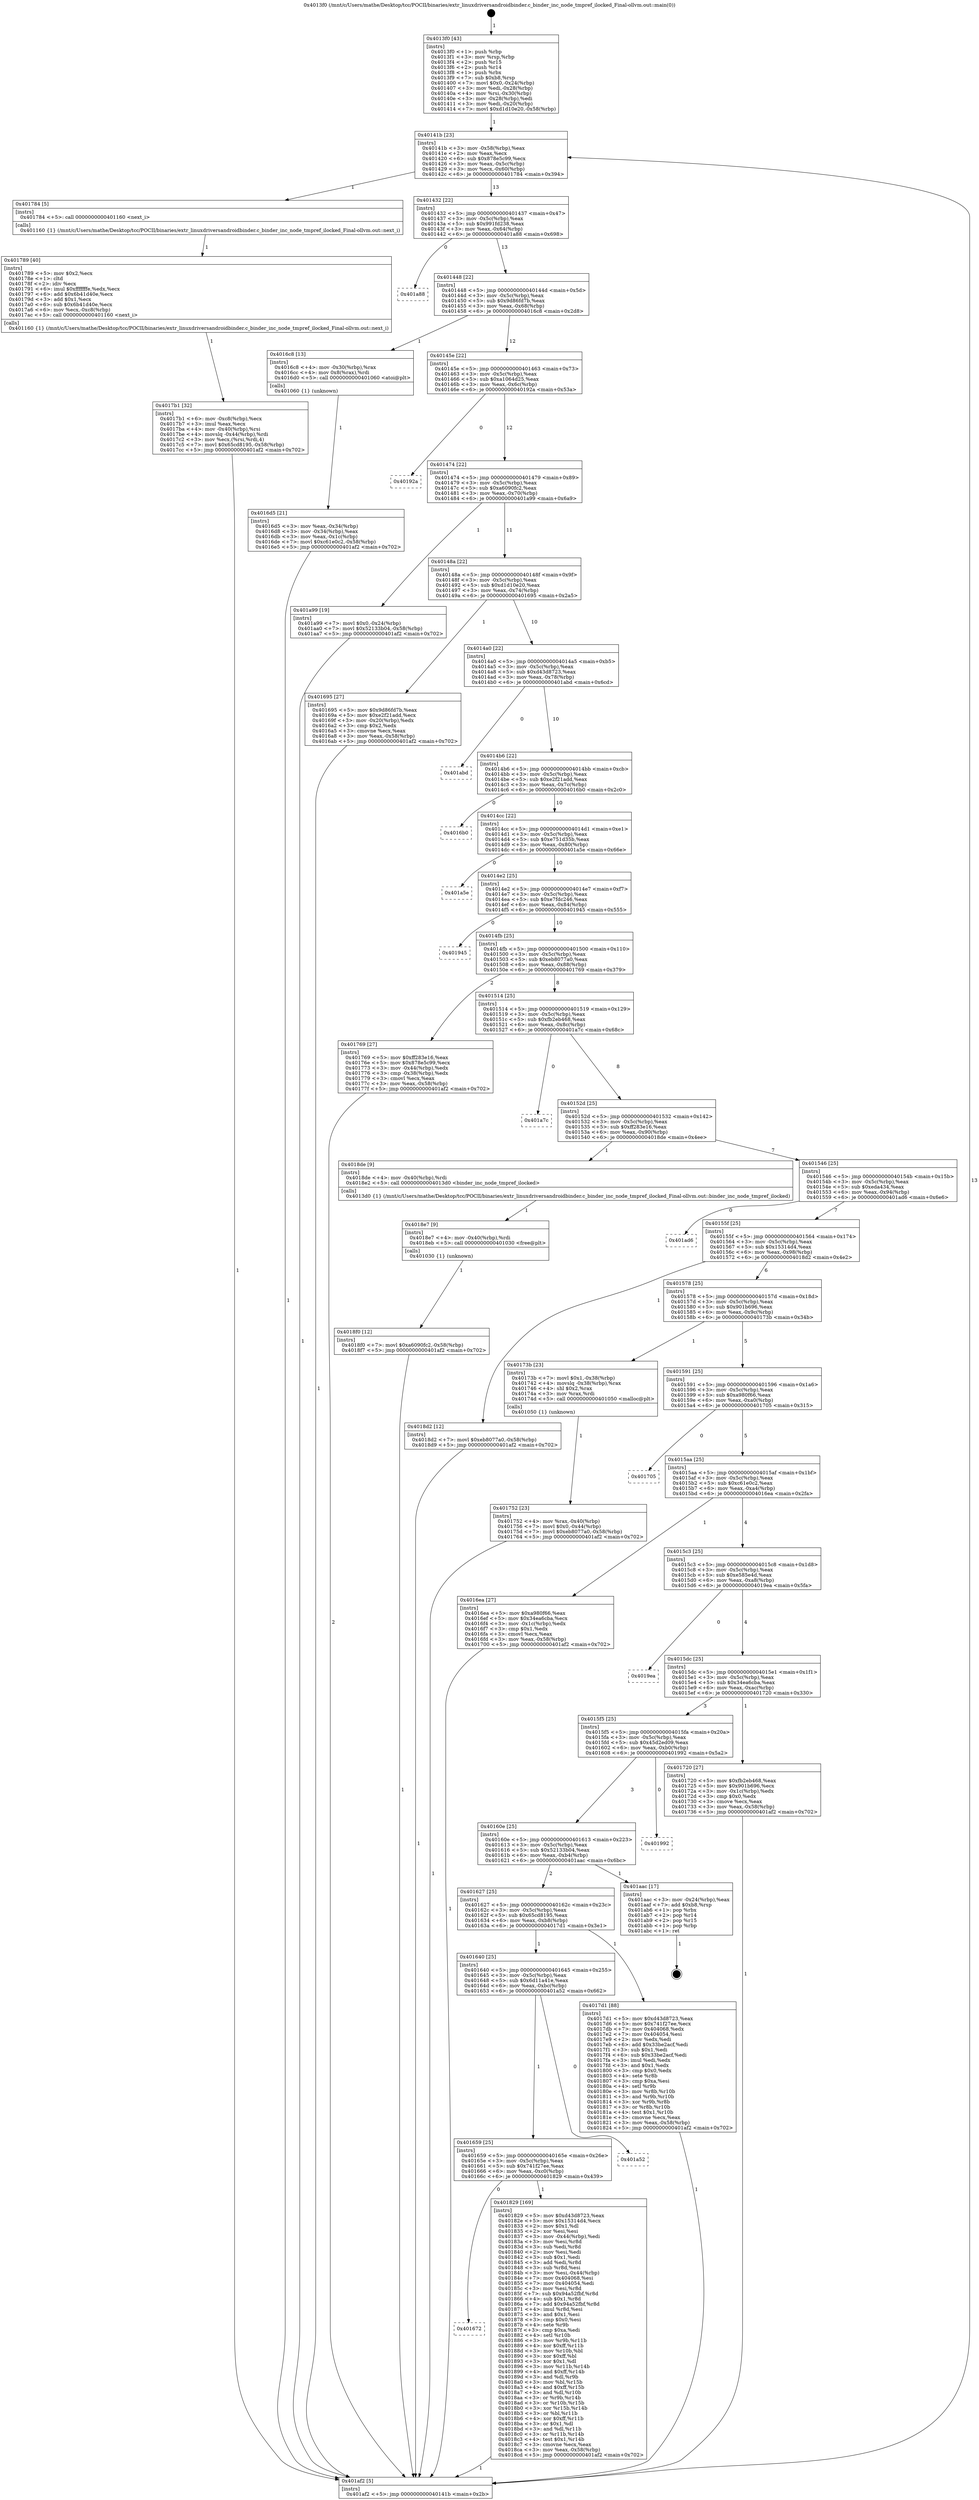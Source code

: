 digraph "0x4013f0" {
  label = "0x4013f0 (/mnt/c/Users/mathe/Desktop/tcc/POCII/binaries/extr_linuxdriversandroidbinder.c_binder_inc_node_tmpref_ilocked_Final-ollvm.out::main(0))"
  labelloc = "t"
  node[shape=record]

  Entry [label="",width=0.3,height=0.3,shape=circle,fillcolor=black,style=filled]
  "0x40141b" [label="{
     0x40141b [23]\l
     | [instrs]\l
     &nbsp;&nbsp;0x40141b \<+3\>: mov -0x58(%rbp),%eax\l
     &nbsp;&nbsp;0x40141e \<+2\>: mov %eax,%ecx\l
     &nbsp;&nbsp;0x401420 \<+6\>: sub $0x878e5c99,%ecx\l
     &nbsp;&nbsp;0x401426 \<+3\>: mov %eax,-0x5c(%rbp)\l
     &nbsp;&nbsp;0x401429 \<+3\>: mov %ecx,-0x60(%rbp)\l
     &nbsp;&nbsp;0x40142c \<+6\>: je 0000000000401784 \<main+0x394\>\l
  }"]
  "0x401784" [label="{
     0x401784 [5]\l
     | [instrs]\l
     &nbsp;&nbsp;0x401784 \<+5\>: call 0000000000401160 \<next_i\>\l
     | [calls]\l
     &nbsp;&nbsp;0x401160 \{1\} (/mnt/c/Users/mathe/Desktop/tcc/POCII/binaries/extr_linuxdriversandroidbinder.c_binder_inc_node_tmpref_ilocked_Final-ollvm.out::next_i)\l
  }"]
  "0x401432" [label="{
     0x401432 [22]\l
     | [instrs]\l
     &nbsp;&nbsp;0x401432 \<+5\>: jmp 0000000000401437 \<main+0x47\>\l
     &nbsp;&nbsp;0x401437 \<+3\>: mov -0x5c(%rbp),%eax\l
     &nbsp;&nbsp;0x40143a \<+5\>: sub $0x991fd238,%eax\l
     &nbsp;&nbsp;0x40143f \<+3\>: mov %eax,-0x64(%rbp)\l
     &nbsp;&nbsp;0x401442 \<+6\>: je 0000000000401a88 \<main+0x698\>\l
  }"]
  Exit [label="",width=0.3,height=0.3,shape=circle,fillcolor=black,style=filled,peripheries=2]
  "0x401a88" [label="{
     0x401a88\l
  }", style=dashed]
  "0x401448" [label="{
     0x401448 [22]\l
     | [instrs]\l
     &nbsp;&nbsp;0x401448 \<+5\>: jmp 000000000040144d \<main+0x5d\>\l
     &nbsp;&nbsp;0x40144d \<+3\>: mov -0x5c(%rbp),%eax\l
     &nbsp;&nbsp;0x401450 \<+5\>: sub $0x9d86fd7b,%eax\l
     &nbsp;&nbsp;0x401455 \<+3\>: mov %eax,-0x68(%rbp)\l
     &nbsp;&nbsp;0x401458 \<+6\>: je 00000000004016c8 \<main+0x2d8\>\l
  }"]
  "0x4018f0" [label="{
     0x4018f0 [12]\l
     | [instrs]\l
     &nbsp;&nbsp;0x4018f0 \<+7\>: movl $0xa6090fc2,-0x58(%rbp)\l
     &nbsp;&nbsp;0x4018f7 \<+5\>: jmp 0000000000401af2 \<main+0x702\>\l
  }"]
  "0x4016c8" [label="{
     0x4016c8 [13]\l
     | [instrs]\l
     &nbsp;&nbsp;0x4016c8 \<+4\>: mov -0x30(%rbp),%rax\l
     &nbsp;&nbsp;0x4016cc \<+4\>: mov 0x8(%rax),%rdi\l
     &nbsp;&nbsp;0x4016d0 \<+5\>: call 0000000000401060 \<atoi@plt\>\l
     | [calls]\l
     &nbsp;&nbsp;0x401060 \{1\} (unknown)\l
  }"]
  "0x40145e" [label="{
     0x40145e [22]\l
     | [instrs]\l
     &nbsp;&nbsp;0x40145e \<+5\>: jmp 0000000000401463 \<main+0x73\>\l
     &nbsp;&nbsp;0x401463 \<+3\>: mov -0x5c(%rbp),%eax\l
     &nbsp;&nbsp;0x401466 \<+5\>: sub $0xa1064d25,%eax\l
     &nbsp;&nbsp;0x40146b \<+3\>: mov %eax,-0x6c(%rbp)\l
     &nbsp;&nbsp;0x40146e \<+6\>: je 000000000040192a \<main+0x53a\>\l
  }"]
  "0x4018e7" [label="{
     0x4018e7 [9]\l
     | [instrs]\l
     &nbsp;&nbsp;0x4018e7 \<+4\>: mov -0x40(%rbp),%rdi\l
     &nbsp;&nbsp;0x4018eb \<+5\>: call 0000000000401030 \<free@plt\>\l
     | [calls]\l
     &nbsp;&nbsp;0x401030 \{1\} (unknown)\l
  }"]
  "0x40192a" [label="{
     0x40192a\l
  }", style=dashed]
  "0x401474" [label="{
     0x401474 [22]\l
     | [instrs]\l
     &nbsp;&nbsp;0x401474 \<+5\>: jmp 0000000000401479 \<main+0x89\>\l
     &nbsp;&nbsp;0x401479 \<+3\>: mov -0x5c(%rbp),%eax\l
     &nbsp;&nbsp;0x40147c \<+5\>: sub $0xa6090fc2,%eax\l
     &nbsp;&nbsp;0x401481 \<+3\>: mov %eax,-0x70(%rbp)\l
     &nbsp;&nbsp;0x401484 \<+6\>: je 0000000000401a99 \<main+0x6a9\>\l
  }"]
  "0x401672" [label="{
     0x401672\l
  }", style=dashed]
  "0x401a99" [label="{
     0x401a99 [19]\l
     | [instrs]\l
     &nbsp;&nbsp;0x401a99 \<+7\>: movl $0x0,-0x24(%rbp)\l
     &nbsp;&nbsp;0x401aa0 \<+7\>: movl $0x52133b04,-0x58(%rbp)\l
     &nbsp;&nbsp;0x401aa7 \<+5\>: jmp 0000000000401af2 \<main+0x702\>\l
  }"]
  "0x40148a" [label="{
     0x40148a [22]\l
     | [instrs]\l
     &nbsp;&nbsp;0x40148a \<+5\>: jmp 000000000040148f \<main+0x9f\>\l
     &nbsp;&nbsp;0x40148f \<+3\>: mov -0x5c(%rbp),%eax\l
     &nbsp;&nbsp;0x401492 \<+5\>: sub $0xd1d10e20,%eax\l
     &nbsp;&nbsp;0x401497 \<+3\>: mov %eax,-0x74(%rbp)\l
     &nbsp;&nbsp;0x40149a \<+6\>: je 0000000000401695 \<main+0x2a5\>\l
  }"]
  "0x401829" [label="{
     0x401829 [169]\l
     | [instrs]\l
     &nbsp;&nbsp;0x401829 \<+5\>: mov $0xd43d8723,%eax\l
     &nbsp;&nbsp;0x40182e \<+5\>: mov $0x15314d4,%ecx\l
     &nbsp;&nbsp;0x401833 \<+2\>: mov $0x1,%dl\l
     &nbsp;&nbsp;0x401835 \<+2\>: xor %esi,%esi\l
     &nbsp;&nbsp;0x401837 \<+3\>: mov -0x44(%rbp),%edi\l
     &nbsp;&nbsp;0x40183a \<+3\>: mov %esi,%r8d\l
     &nbsp;&nbsp;0x40183d \<+3\>: sub %edi,%r8d\l
     &nbsp;&nbsp;0x401840 \<+2\>: mov %esi,%edi\l
     &nbsp;&nbsp;0x401842 \<+3\>: sub $0x1,%edi\l
     &nbsp;&nbsp;0x401845 \<+3\>: add %edi,%r8d\l
     &nbsp;&nbsp;0x401848 \<+3\>: sub %r8d,%esi\l
     &nbsp;&nbsp;0x40184b \<+3\>: mov %esi,-0x44(%rbp)\l
     &nbsp;&nbsp;0x40184e \<+7\>: mov 0x404068,%esi\l
     &nbsp;&nbsp;0x401855 \<+7\>: mov 0x404054,%edi\l
     &nbsp;&nbsp;0x40185c \<+3\>: mov %esi,%r8d\l
     &nbsp;&nbsp;0x40185f \<+7\>: sub $0x94a52fbf,%r8d\l
     &nbsp;&nbsp;0x401866 \<+4\>: sub $0x1,%r8d\l
     &nbsp;&nbsp;0x40186a \<+7\>: add $0x94a52fbf,%r8d\l
     &nbsp;&nbsp;0x401871 \<+4\>: imul %r8d,%esi\l
     &nbsp;&nbsp;0x401875 \<+3\>: and $0x1,%esi\l
     &nbsp;&nbsp;0x401878 \<+3\>: cmp $0x0,%esi\l
     &nbsp;&nbsp;0x40187b \<+4\>: sete %r9b\l
     &nbsp;&nbsp;0x40187f \<+3\>: cmp $0xa,%edi\l
     &nbsp;&nbsp;0x401882 \<+4\>: setl %r10b\l
     &nbsp;&nbsp;0x401886 \<+3\>: mov %r9b,%r11b\l
     &nbsp;&nbsp;0x401889 \<+4\>: xor $0xff,%r11b\l
     &nbsp;&nbsp;0x40188d \<+3\>: mov %r10b,%bl\l
     &nbsp;&nbsp;0x401890 \<+3\>: xor $0xff,%bl\l
     &nbsp;&nbsp;0x401893 \<+3\>: xor $0x1,%dl\l
     &nbsp;&nbsp;0x401896 \<+3\>: mov %r11b,%r14b\l
     &nbsp;&nbsp;0x401899 \<+4\>: and $0xff,%r14b\l
     &nbsp;&nbsp;0x40189d \<+3\>: and %dl,%r9b\l
     &nbsp;&nbsp;0x4018a0 \<+3\>: mov %bl,%r15b\l
     &nbsp;&nbsp;0x4018a3 \<+4\>: and $0xff,%r15b\l
     &nbsp;&nbsp;0x4018a7 \<+3\>: and %dl,%r10b\l
     &nbsp;&nbsp;0x4018aa \<+3\>: or %r9b,%r14b\l
     &nbsp;&nbsp;0x4018ad \<+3\>: or %r10b,%r15b\l
     &nbsp;&nbsp;0x4018b0 \<+3\>: xor %r15b,%r14b\l
     &nbsp;&nbsp;0x4018b3 \<+3\>: or %bl,%r11b\l
     &nbsp;&nbsp;0x4018b6 \<+4\>: xor $0xff,%r11b\l
     &nbsp;&nbsp;0x4018ba \<+3\>: or $0x1,%dl\l
     &nbsp;&nbsp;0x4018bd \<+3\>: and %dl,%r11b\l
     &nbsp;&nbsp;0x4018c0 \<+3\>: or %r11b,%r14b\l
     &nbsp;&nbsp;0x4018c3 \<+4\>: test $0x1,%r14b\l
     &nbsp;&nbsp;0x4018c7 \<+3\>: cmovne %ecx,%eax\l
     &nbsp;&nbsp;0x4018ca \<+3\>: mov %eax,-0x58(%rbp)\l
     &nbsp;&nbsp;0x4018cd \<+5\>: jmp 0000000000401af2 \<main+0x702\>\l
  }"]
  "0x401695" [label="{
     0x401695 [27]\l
     | [instrs]\l
     &nbsp;&nbsp;0x401695 \<+5\>: mov $0x9d86fd7b,%eax\l
     &nbsp;&nbsp;0x40169a \<+5\>: mov $0xe2f21add,%ecx\l
     &nbsp;&nbsp;0x40169f \<+3\>: mov -0x20(%rbp),%edx\l
     &nbsp;&nbsp;0x4016a2 \<+3\>: cmp $0x2,%edx\l
     &nbsp;&nbsp;0x4016a5 \<+3\>: cmovne %ecx,%eax\l
     &nbsp;&nbsp;0x4016a8 \<+3\>: mov %eax,-0x58(%rbp)\l
     &nbsp;&nbsp;0x4016ab \<+5\>: jmp 0000000000401af2 \<main+0x702\>\l
  }"]
  "0x4014a0" [label="{
     0x4014a0 [22]\l
     | [instrs]\l
     &nbsp;&nbsp;0x4014a0 \<+5\>: jmp 00000000004014a5 \<main+0xb5\>\l
     &nbsp;&nbsp;0x4014a5 \<+3\>: mov -0x5c(%rbp),%eax\l
     &nbsp;&nbsp;0x4014a8 \<+5\>: sub $0xd43d8723,%eax\l
     &nbsp;&nbsp;0x4014ad \<+3\>: mov %eax,-0x78(%rbp)\l
     &nbsp;&nbsp;0x4014b0 \<+6\>: je 0000000000401abd \<main+0x6cd\>\l
  }"]
  "0x401af2" [label="{
     0x401af2 [5]\l
     | [instrs]\l
     &nbsp;&nbsp;0x401af2 \<+5\>: jmp 000000000040141b \<main+0x2b\>\l
  }"]
  "0x4013f0" [label="{
     0x4013f0 [43]\l
     | [instrs]\l
     &nbsp;&nbsp;0x4013f0 \<+1\>: push %rbp\l
     &nbsp;&nbsp;0x4013f1 \<+3\>: mov %rsp,%rbp\l
     &nbsp;&nbsp;0x4013f4 \<+2\>: push %r15\l
     &nbsp;&nbsp;0x4013f6 \<+2\>: push %r14\l
     &nbsp;&nbsp;0x4013f8 \<+1\>: push %rbx\l
     &nbsp;&nbsp;0x4013f9 \<+7\>: sub $0xb8,%rsp\l
     &nbsp;&nbsp;0x401400 \<+7\>: movl $0x0,-0x24(%rbp)\l
     &nbsp;&nbsp;0x401407 \<+3\>: mov %edi,-0x28(%rbp)\l
     &nbsp;&nbsp;0x40140a \<+4\>: mov %rsi,-0x30(%rbp)\l
     &nbsp;&nbsp;0x40140e \<+3\>: mov -0x28(%rbp),%edi\l
     &nbsp;&nbsp;0x401411 \<+3\>: mov %edi,-0x20(%rbp)\l
     &nbsp;&nbsp;0x401414 \<+7\>: movl $0xd1d10e20,-0x58(%rbp)\l
  }"]
  "0x4016d5" [label="{
     0x4016d5 [21]\l
     | [instrs]\l
     &nbsp;&nbsp;0x4016d5 \<+3\>: mov %eax,-0x34(%rbp)\l
     &nbsp;&nbsp;0x4016d8 \<+3\>: mov -0x34(%rbp),%eax\l
     &nbsp;&nbsp;0x4016db \<+3\>: mov %eax,-0x1c(%rbp)\l
     &nbsp;&nbsp;0x4016de \<+7\>: movl $0xc61e0c2,-0x58(%rbp)\l
     &nbsp;&nbsp;0x4016e5 \<+5\>: jmp 0000000000401af2 \<main+0x702\>\l
  }"]
  "0x401659" [label="{
     0x401659 [25]\l
     | [instrs]\l
     &nbsp;&nbsp;0x401659 \<+5\>: jmp 000000000040165e \<main+0x26e\>\l
     &nbsp;&nbsp;0x40165e \<+3\>: mov -0x5c(%rbp),%eax\l
     &nbsp;&nbsp;0x401661 \<+5\>: sub $0x741f27ee,%eax\l
     &nbsp;&nbsp;0x401666 \<+6\>: mov %eax,-0xc0(%rbp)\l
     &nbsp;&nbsp;0x40166c \<+6\>: je 0000000000401829 \<main+0x439\>\l
  }"]
  "0x401abd" [label="{
     0x401abd\l
  }", style=dashed]
  "0x4014b6" [label="{
     0x4014b6 [22]\l
     | [instrs]\l
     &nbsp;&nbsp;0x4014b6 \<+5\>: jmp 00000000004014bb \<main+0xcb\>\l
     &nbsp;&nbsp;0x4014bb \<+3\>: mov -0x5c(%rbp),%eax\l
     &nbsp;&nbsp;0x4014be \<+5\>: sub $0xe2f21add,%eax\l
     &nbsp;&nbsp;0x4014c3 \<+3\>: mov %eax,-0x7c(%rbp)\l
     &nbsp;&nbsp;0x4014c6 \<+6\>: je 00000000004016b0 \<main+0x2c0\>\l
  }"]
  "0x401a52" [label="{
     0x401a52\l
  }", style=dashed]
  "0x4016b0" [label="{
     0x4016b0\l
  }", style=dashed]
  "0x4014cc" [label="{
     0x4014cc [22]\l
     | [instrs]\l
     &nbsp;&nbsp;0x4014cc \<+5\>: jmp 00000000004014d1 \<main+0xe1\>\l
     &nbsp;&nbsp;0x4014d1 \<+3\>: mov -0x5c(%rbp),%eax\l
     &nbsp;&nbsp;0x4014d4 \<+5\>: sub $0xe751d35b,%eax\l
     &nbsp;&nbsp;0x4014d9 \<+3\>: mov %eax,-0x80(%rbp)\l
     &nbsp;&nbsp;0x4014dc \<+6\>: je 0000000000401a5e \<main+0x66e\>\l
  }"]
  "0x401640" [label="{
     0x401640 [25]\l
     | [instrs]\l
     &nbsp;&nbsp;0x401640 \<+5\>: jmp 0000000000401645 \<main+0x255\>\l
     &nbsp;&nbsp;0x401645 \<+3\>: mov -0x5c(%rbp),%eax\l
     &nbsp;&nbsp;0x401648 \<+5\>: sub $0x6d11a41e,%eax\l
     &nbsp;&nbsp;0x40164d \<+6\>: mov %eax,-0xbc(%rbp)\l
     &nbsp;&nbsp;0x401653 \<+6\>: je 0000000000401a52 \<main+0x662\>\l
  }"]
  "0x401a5e" [label="{
     0x401a5e\l
  }", style=dashed]
  "0x4014e2" [label="{
     0x4014e2 [25]\l
     | [instrs]\l
     &nbsp;&nbsp;0x4014e2 \<+5\>: jmp 00000000004014e7 \<main+0xf7\>\l
     &nbsp;&nbsp;0x4014e7 \<+3\>: mov -0x5c(%rbp),%eax\l
     &nbsp;&nbsp;0x4014ea \<+5\>: sub $0xe7fdc246,%eax\l
     &nbsp;&nbsp;0x4014ef \<+6\>: mov %eax,-0x84(%rbp)\l
     &nbsp;&nbsp;0x4014f5 \<+6\>: je 0000000000401945 \<main+0x555\>\l
  }"]
  "0x4017d1" [label="{
     0x4017d1 [88]\l
     | [instrs]\l
     &nbsp;&nbsp;0x4017d1 \<+5\>: mov $0xd43d8723,%eax\l
     &nbsp;&nbsp;0x4017d6 \<+5\>: mov $0x741f27ee,%ecx\l
     &nbsp;&nbsp;0x4017db \<+7\>: mov 0x404068,%edx\l
     &nbsp;&nbsp;0x4017e2 \<+7\>: mov 0x404054,%esi\l
     &nbsp;&nbsp;0x4017e9 \<+2\>: mov %edx,%edi\l
     &nbsp;&nbsp;0x4017eb \<+6\>: add $0x33be2acf,%edi\l
     &nbsp;&nbsp;0x4017f1 \<+3\>: sub $0x1,%edi\l
     &nbsp;&nbsp;0x4017f4 \<+6\>: sub $0x33be2acf,%edi\l
     &nbsp;&nbsp;0x4017fa \<+3\>: imul %edi,%edx\l
     &nbsp;&nbsp;0x4017fd \<+3\>: and $0x1,%edx\l
     &nbsp;&nbsp;0x401800 \<+3\>: cmp $0x0,%edx\l
     &nbsp;&nbsp;0x401803 \<+4\>: sete %r8b\l
     &nbsp;&nbsp;0x401807 \<+3\>: cmp $0xa,%esi\l
     &nbsp;&nbsp;0x40180a \<+4\>: setl %r9b\l
     &nbsp;&nbsp;0x40180e \<+3\>: mov %r8b,%r10b\l
     &nbsp;&nbsp;0x401811 \<+3\>: and %r9b,%r10b\l
     &nbsp;&nbsp;0x401814 \<+3\>: xor %r9b,%r8b\l
     &nbsp;&nbsp;0x401817 \<+3\>: or %r8b,%r10b\l
     &nbsp;&nbsp;0x40181a \<+4\>: test $0x1,%r10b\l
     &nbsp;&nbsp;0x40181e \<+3\>: cmovne %ecx,%eax\l
     &nbsp;&nbsp;0x401821 \<+3\>: mov %eax,-0x58(%rbp)\l
     &nbsp;&nbsp;0x401824 \<+5\>: jmp 0000000000401af2 \<main+0x702\>\l
  }"]
  "0x401945" [label="{
     0x401945\l
  }", style=dashed]
  "0x4014fb" [label="{
     0x4014fb [25]\l
     | [instrs]\l
     &nbsp;&nbsp;0x4014fb \<+5\>: jmp 0000000000401500 \<main+0x110\>\l
     &nbsp;&nbsp;0x401500 \<+3\>: mov -0x5c(%rbp),%eax\l
     &nbsp;&nbsp;0x401503 \<+5\>: sub $0xeb8077a0,%eax\l
     &nbsp;&nbsp;0x401508 \<+6\>: mov %eax,-0x88(%rbp)\l
     &nbsp;&nbsp;0x40150e \<+6\>: je 0000000000401769 \<main+0x379\>\l
  }"]
  "0x401627" [label="{
     0x401627 [25]\l
     | [instrs]\l
     &nbsp;&nbsp;0x401627 \<+5\>: jmp 000000000040162c \<main+0x23c\>\l
     &nbsp;&nbsp;0x40162c \<+3\>: mov -0x5c(%rbp),%eax\l
     &nbsp;&nbsp;0x40162f \<+5\>: sub $0x65cd8195,%eax\l
     &nbsp;&nbsp;0x401634 \<+6\>: mov %eax,-0xb8(%rbp)\l
     &nbsp;&nbsp;0x40163a \<+6\>: je 00000000004017d1 \<main+0x3e1\>\l
  }"]
  "0x401769" [label="{
     0x401769 [27]\l
     | [instrs]\l
     &nbsp;&nbsp;0x401769 \<+5\>: mov $0xff283e16,%eax\l
     &nbsp;&nbsp;0x40176e \<+5\>: mov $0x878e5c99,%ecx\l
     &nbsp;&nbsp;0x401773 \<+3\>: mov -0x44(%rbp),%edx\l
     &nbsp;&nbsp;0x401776 \<+3\>: cmp -0x38(%rbp),%edx\l
     &nbsp;&nbsp;0x401779 \<+3\>: cmovl %ecx,%eax\l
     &nbsp;&nbsp;0x40177c \<+3\>: mov %eax,-0x58(%rbp)\l
     &nbsp;&nbsp;0x40177f \<+5\>: jmp 0000000000401af2 \<main+0x702\>\l
  }"]
  "0x401514" [label="{
     0x401514 [25]\l
     | [instrs]\l
     &nbsp;&nbsp;0x401514 \<+5\>: jmp 0000000000401519 \<main+0x129\>\l
     &nbsp;&nbsp;0x401519 \<+3\>: mov -0x5c(%rbp),%eax\l
     &nbsp;&nbsp;0x40151c \<+5\>: sub $0xfb2eb468,%eax\l
     &nbsp;&nbsp;0x401521 \<+6\>: mov %eax,-0x8c(%rbp)\l
     &nbsp;&nbsp;0x401527 \<+6\>: je 0000000000401a7c \<main+0x68c\>\l
  }"]
  "0x401aac" [label="{
     0x401aac [17]\l
     | [instrs]\l
     &nbsp;&nbsp;0x401aac \<+3\>: mov -0x24(%rbp),%eax\l
     &nbsp;&nbsp;0x401aaf \<+7\>: add $0xb8,%rsp\l
     &nbsp;&nbsp;0x401ab6 \<+1\>: pop %rbx\l
     &nbsp;&nbsp;0x401ab7 \<+2\>: pop %r14\l
     &nbsp;&nbsp;0x401ab9 \<+2\>: pop %r15\l
     &nbsp;&nbsp;0x401abb \<+1\>: pop %rbp\l
     &nbsp;&nbsp;0x401abc \<+1\>: ret\l
  }"]
  "0x401a7c" [label="{
     0x401a7c\l
  }", style=dashed]
  "0x40152d" [label="{
     0x40152d [25]\l
     | [instrs]\l
     &nbsp;&nbsp;0x40152d \<+5\>: jmp 0000000000401532 \<main+0x142\>\l
     &nbsp;&nbsp;0x401532 \<+3\>: mov -0x5c(%rbp),%eax\l
     &nbsp;&nbsp;0x401535 \<+5\>: sub $0xff283e16,%eax\l
     &nbsp;&nbsp;0x40153a \<+6\>: mov %eax,-0x90(%rbp)\l
     &nbsp;&nbsp;0x401540 \<+6\>: je 00000000004018de \<main+0x4ee\>\l
  }"]
  "0x40160e" [label="{
     0x40160e [25]\l
     | [instrs]\l
     &nbsp;&nbsp;0x40160e \<+5\>: jmp 0000000000401613 \<main+0x223\>\l
     &nbsp;&nbsp;0x401613 \<+3\>: mov -0x5c(%rbp),%eax\l
     &nbsp;&nbsp;0x401616 \<+5\>: sub $0x52133b04,%eax\l
     &nbsp;&nbsp;0x40161b \<+6\>: mov %eax,-0xb4(%rbp)\l
     &nbsp;&nbsp;0x401621 \<+6\>: je 0000000000401aac \<main+0x6bc\>\l
  }"]
  "0x4018de" [label="{
     0x4018de [9]\l
     | [instrs]\l
     &nbsp;&nbsp;0x4018de \<+4\>: mov -0x40(%rbp),%rdi\l
     &nbsp;&nbsp;0x4018e2 \<+5\>: call 00000000004013d0 \<binder_inc_node_tmpref_ilocked\>\l
     | [calls]\l
     &nbsp;&nbsp;0x4013d0 \{1\} (/mnt/c/Users/mathe/Desktop/tcc/POCII/binaries/extr_linuxdriversandroidbinder.c_binder_inc_node_tmpref_ilocked_Final-ollvm.out::binder_inc_node_tmpref_ilocked)\l
  }"]
  "0x401546" [label="{
     0x401546 [25]\l
     | [instrs]\l
     &nbsp;&nbsp;0x401546 \<+5\>: jmp 000000000040154b \<main+0x15b\>\l
     &nbsp;&nbsp;0x40154b \<+3\>: mov -0x5c(%rbp),%eax\l
     &nbsp;&nbsp;0x40154e \<+5\>: sub $0xeda434,%eax\l
     &nbsp;&nbsp;0x401553 \<+6\>: mov %eax,-0x94(%rbp)\l
     &nbsp;&nbsp;0x401559 \<+6\>: je 0000000000401ad6 \<main+0x6e6\>\l
  }"]
  "0x401992" [label="{
     0x401992\l
  }", style=dashed]
  "0x401ad6" [label="{
     0x401ad6\l
  }", style=dashed]
  "0x40155f" [label="{
     0x40155f [25]\l
     | [instrs]\l
     &nbsp;&nbsp;0x40155f \<+5\>: jmp 0000000000401564 \<main+0x174\>\l
     &nbsp;&nbsp;0x401564 \<+3\>: mov -0x5c(%rbp),%eax\l
     &nbsp;&nbsp;0x401567 \<+5\>: sub $0x15314d4,%eax\l
     &nbsp;&nbsp;0x40156c \<+6\>: mov %eax,-0x98(%rbp)\l
     &nbsp;&nbsp;0x401572 \<+6\>: je 00000000004018d2 \<main+0x4e2\>\l
  }"]
  "0x4017b1" [label="{
     0x4017b1 [32]\l
     | [instrs]\l
     &nbsp;&nbsp;0x4017b1 \<+6\>: mov -0xc8(%rbp),%ecx\l
     &nbsp;&nbsp;0x4017b7 \<+3\>: imul %eax,%ecx\l
     &nbsp;&nbsp;0x4017ba \<+4\>: mov -0x40(%rbp),%rsi\l
     &nbsp;&nbsp;0x4017be \<+4\>: movslq -0x44(%rbp),%rdi\l
     &nbsp;&nbsp;0x4017c2 \<+3\>: mov %ecx,(%rsi,%rdi,4)\l
     &nbsp;&nbsp;0x4017c5 \<+7\>: movl $0x65cd8195,-0x58(%rbp)\l
     &nbsp;&nbsp;0x4017cc \<+5\>: jmp 0000000000401af2 \<main+0x702\>\l
  }"]
  "0x4018d2" [label="{
     0x4018d2 [12]\l
     | [instrs]\l
     &nbsp;&nbsp;0x4018d2 \<+7\>: movl $0xeb8077a0,-0x58(%rbp)\l
     &nbsp;&nbsp;0x4018d9 \<+5\>: jmp 0000000000401af2 \<main+0x702\>\l
  }"]
  "0x401578" [label="{
     0x401578 [25]\l
     | [instrs]\l
     &nbsp;&nbsp;0x401578 \<+5\>: jmp 000000000040157d \<main+0x18d\>\l
     &nbsp;&nbsp;0x40157d \<+3\>: mov -0x5c(%rbp),%eax\l
     &nbsp;&nbsp;0x401580 \<+5\>: sub $0x901b696,%eax\l
     &nbsp;&nbsp;0x401585 \<+6\>: mov %eax,-0x9c(%rbp)\l
     &nbsp;&nbsp;0x40158b \<+6\>: je 000000000040173b \<main+0x34b\>\l
  }"]
  "0x401789" [label="{
     0x401789 [40]\l
     | [instrs]\l
     &nbsp;&nbsp;0x401789 \<+5\>: mov $0x2,%ecx\l
     &nbsp;&nbsp;0x40178e \<+1\>: cltd\l
     &nbsp;&nbsp;0x40178f \<+2\>: idiv %ecx\l
     &nbsp;&nbsp;0x401791 \<+6\>: imul $0xfffffffe,%edx,%ecx\l
     &nbsp;&nbsp;0x401797 \<+6\>: add $0x6b41d40e,%ecx\l
     &nbsp;&nbsp;0x40179d \<+3\>: add $0x1,%ecx\l
     &nbsp;&nbsp;0x4017a0 \<+6\>: sub $0x6b41d40e,%ecx\l
     &nbsp;&nbsp;0x4017a6 \<+6\>: mov %ecx,-0xc8(%rbp)\l
     &nbsp;&nbsp;0x4017ac \<+5\>: call 0000000000401160 \<next_i\>\l
     | [calls]\l
     &nbsp;&nbsp;0x401160 \{1\} (/mnt/c/Users/mathe/Desktop/tcc/POCII/binaries/extr_linuxdriversandroidbinder.c_binder_inc_node_tmpref_ilocked_Final-ollvm.out::next_i)\l
  }"]
  "0x40173b" [label="{
     0x40173b [23]\l
     | [instrs]\l
     &nbsp;&nbsp;0x40173b \<+7\>: movl $0x1,-0x38(%rbp)\l
     &nbsp;&nbsp;0x401742 \<+4\>: movslq -0x38(%rbp),%rax\l
     &nbsp;&nbsp;0x401746 \<+4\>: shl $0x2,%rax\l
     &nbsp;&nbsp;0x40174a \<+3\>: mov %rax,%rdi\l
     &nbsp;&nbsp;0x40174d \<+5\>: call 0000000000401050 \<malloc@plt\>\l
     | [calls]\l
     &nbsp;&nbsp;0x401050 \{1\} (unknown)\l
  }"]
  "0x401591" [label="{
     0x401591 [25]\l
     | [instrs]\l
     &nbsp;&nbsp;0x401591 \<+5\>: jmp 0000000000401596 \<main+0x1a6\>\l
     &nbsp;&nbsp;0x401596 \<+3\>: mov -0x5c(%rbp),%eax\l
     &nbsp;&nbsp;0x401599 \<+5\>: sub $0xa980f66,%eax\l
     &nbsp;&nbsp;0x40159e \<+6\>: mov %eax,-0xa0(%rbp)\l
     &nbsp;&nbsp;0x4015a4 \<+6\>: je 0000000000401705 \<main+0x315\>\l
  }"]
  "0x401752" [label="{
     0x401752 [23]\l
     | [instrs]\l
     &nbsp;&nbsp;0x401752 \<+4\>: mov %rax,-0x40(%rbp)\l
     &nbsp;&nbsp;0x401756 \<+7\>: movl $0x0,-0x44(%rbp)\l
     &nbsp;&nbsp;0x40175d \<+7\>: movl $0xeb8077a0,-0x58(%rbp)\l
     &nbsp;&nbsp;0x401764 \<+5\>: jmp 0000000000401af2 \<main+0x702\>\l
  }"]
  "0x401705" [label="{
     0x401705\l
  }", style=dashed]
  "0x4015aa" [label="{
     0x4015aa [25]\l
     | [instrs]\l
     &nbsp;&nbsp;0x4015aa \<+5\>: jmp 00000000004015af \<main+0x1bf\>\l
     &nbsp;&nbsp;0x4015af \<+3\>: mov -0x5c(%rbp),%eax\l
     &nbsp;&nbsp;0x4015b2 \<+5\>: sub $0xc61e0c2,%eax\l
     &nbsp;&nbsp;0x4015b7 \<+6\>: mov %eax,-0xa4(%rbp)\l
     &nbsp;&nbsp;0x4015bd \<+6\>: je 00000000004016ea \<main+0x2fa\>\l
  }"]
  "0x4015f5" [label="{
     0x4015f5 [25]\l
     | [instrs]\l
     &nbsp;&nbsp;0x4015f5 \<+5\>: jmp 00000000004015fa \<main+0x20a\>\l
     &nbsp;&nbsp;0x4015fa \<+3\>: mov -0x5c(%rbp),%eax\l
     &nbsp;&nbsp;0x4015fd \<+5\>: sub $0x45d2ed09,%eax\l
     &nbsp;&nbsp;0x401602 \<+6\>: mov %eax,-0xb0(%rbp)\l
     &nbsp;&nbsp;0x401608 \<+6\>: je 0000000000401992 \<main+0x5a2\>\l
  }"]
  "0x4016ea" [label="{
     0x4016ea [27]\l
     | [instrs]\l
     &nbsp;&nbsp;0x4016ea \<+5\>: mov $0xa980f66,%eax\l
     &nbsp;&nbsp;0x4016ef \<+5\>: mov $0x34ea6cba,%ecx\l
     &nbsp;&nbsp;0x4016f4 \<+3\>: mov -0x1c(%rbp),%edx\l
     &nbsp;&nbsp;0x4016f7 \<+3\>: cmp $0x1,%edx\l
     &nbsp;&nbsp;0x4016fa \<+3\>: cmovl %ecx,%eax\l
     &nbsp;&nbsp;0x4016fd \<+3\>: mov %eax,-0x58(%rbp)\l
     &nbsp;&nbsp;0x401700 \<+5\>: jmp 0000000000401af2 \<main+0x702\>\l
  }"]
  "0x4015c3" [label="{
     0x4015c3 [25]\l
     | [instrs]\l
     &nbsp;&nbsp;0x4015c3 \<+5\>: jmp 00000000004015c8 \<main+0x1d8\>\l
     &nbsp;&nbsp;0x4015c8 \<+3\>: mov -0x5c(%rbp),%eax\l
     &nbsp;&nbsp;0x4015cb \<+5\>: sub $0xe585e4d,%eax\l
     &nbsp;&nbsp;0x4015d0 \<+6\>: mov %eax,-0xa8(%rbp)\l
     &nbsp;&nbsp;0x4015d6 \<+6\>: je 00000000004019ea \<main+0x5fa\>\l
  }"]
  "0x401720" [label="{
     0x401720 [27]\l
     | [instrs]\l
     &nbsp;&nbsp;0x401720 \<+5\>: mov $0xfb2eb468,%eax\l
     &nbsp;&nbsp;0x401725 \<+5\>: mov $0x901b696,%ecx\l
     &nbsp;&nbsp;0x40172a \<+3\>: mov -0x1c(%rbp),%edx\l
     &nbsp;&nbsp;0x40172d \<+3\>: cmp $0x0,%edx\l
     &nbsp;&nbsp;0x401730 \<+3\>: cmove %ecx,%eax\l
     &nbsp;&nbsp;0x401733 \<+3\>: mov %eax,-0x58(%rbp)\l
     &nbsp;&nbsp;0x401736 \<+5\>: jmp 0000000000401af2 \<main+0x702\>\l
  }"]
  "0x4019ea" [label="{
     0x4019ea\l
  }", style=dashed]
  "0x4015dc" [label="{
     0x4015dc [25]\l
     | [instrs]\l
     &nbsp;&nbsp;0x4015dc \<+5\>: jmp 00000000004015e1 \<main+0x1f1\>\l
     &nbsp;&nbsp;0x4015e1 \<+3\>: mov -0x5c(%rbp),%eax\l
     &nbsp;&nbsp;0x4015e4 \<+5\>: sub $0x34ea6cba,%eax\l
     &nbsp;&nbsp;0x4015e9 \<+6\>: mov %eax,-0xac(%rbp)\l
     &nbsp;&nbsp;0x4015ef \<+6\>: je 0000000000401720 \<main+0x330\>\l
  }"]
  Entry -> "0x4013f0" [label=" 1"]
  "0x40141b" -> "0x401784" [label=" 1"]
  "0x40141b" -> "0x401432" [label=" 13"]
  "0x401aac" -> Exit [label=" 1"]
  "0x401432" -> "0x401a88" [label=" 0"]
  "0x401432" -> "0x401448" [label=" 13"]
  "0x401a99" -> "0x401af2" [label=" 1"]
  "0x401448" -> "0x4016c8" [label=" 1"]
  "0x401448" -> "0x40145e" [label=" 12"]
  "0x4018f0" -> "0x401af2" [label=" 1"]
  "0x40145e" -> "0x40192a" [label=" 0"]
  "0x40145e" -> "0x401474" [label=" 12"]
  "0x4018e7" -> "0x4018f0" [label=" 1"]
  "0x401474" -> "0x401a99" [label=" 1"]
  "0x401474" -> "0x40148a" [label=" 11"]
  "0x4018de" -> "0x4018e7" [label=" 1"]
  "0x40148a" -> "0x401695" [label=" 1"]
  "0x40148a" -> "0x4014a0" [label=" 10"]
  "0x401695" -> "0x401af2" [label=" 1"]
  "0x4013f0" -> "0x40141b" [label=" 1"]
  "0x401af2" -> "0x40141b" [label=" 13"]
  "0x4016c8" -> "0x4016d5" [label=" 1"]
  "0x4016d5" -> "0x401af2" [label=" 1"]
  "0x4018d2" -> "0x401af2" [label=" 1"]
  "0x4014a0" -> "0x401abd" [label=" 0"]
  "0x4014a0" -> "0x4014b6" [label=" 10"]
  "0x401659" -> "0x401672" [label=" 0"]
  "0x4014b6" -> "0x4016b0" [label=" 0"]
  "0x4014b6" -> "0x4014cc" [label=" 10"]
  "0x401659" -> "0x401829" [label=" 1"]
  "0x4014cc" -> "0x401a5e" [label=" 0"]
  "0x4014cc" -> "0x4014e2" [label=" 10"]
  "0x401640" -> "0x401659" [label=" 1"]
  "0x4014e2" -> "0x401945" [label=" 0"]
  "0x4014e2" -> "0x4014fb" [label=" 10"]
  "0x401640" -> "0x401a52" [label=" 0"]
  "0x4014fb" -> "0x401769" [label=" 2"]
  "0x4014fb" -> "0x401514" [label=" 8"]
  "0x4017d1" -> "0x401af2" [label=" 1"]
  "0x401514" -> "0x401a7c" [label=" 0"]
  "0x401514" -> "0x40152d" [label=" 8"]
  "0x401627" -> "0x401640" [label=" 1"]
  "0x40152d" -> "0x4018de" [label=" 1"]
  "0x40152d" -> "0x401546" [label=" 7"]
  "0x401829" -> "0x401af2" [label=" 1"]
  "0x401546" -> "0x401ad6" [label=" 0"]
  "0x401546" -> "0x40155f" [label=" 7"]
  "0x40160e" -> "0x401627" [label=" 2"]
  "0x40155f" -> "0x4018d2" [label=" 1"]
  "0x40155f" -> "0x401578" [label=" 6"]
  "0x401627" -> "0x4017d1" [label=" 1"]
  "0x401578" -> "0x40173b" [label=" 1"]
  "0x401578" -> "0x401591" [label=" 5"]
  "0x4015f5" -> "0x40160e" [label=" 3"]
  "0x401591" -> "0x401705" [label=" 0"]
  "0x401591" -> "0x4015aa" [label=" 5"]
  "0x4015f5" -> "0x401992" [label=" 0"]
  "0x4015aa" -> "0x4016ea" [label=" 1"]
  "0x4015aa" -> "0x4015c3" [label=" 4"]
  "0x4016ea" -> "0x401af2" [label=" 1"]
  "0x40160e" -> "0x401aac" [label=" 1"]
  "0x4015c3" -> "0x4019ea" [label=" 0"]
  "0x4015c3" -> "0x4015dc" [label=" 4"]
  "0x4017b1" -> "0x401af2" [label=" 1"]
  "0x4015dc" -> "0x401720" [label=" 1"]
  "0x4015dc" -> "0x4015f5" [label=" 3"]
  "0x401720" -> "0x401af2" [label=" 1"]
  "0x40173b" -> "0x401752" [label=" 1"]
  "0x401752" -> "0x401af2" [label=" 1"]
  "0x401769" -> "0x401af2" [label=" 2"]
  "0x401784" -> "0x401789" [label=" 1"]
  "0x401789" -> "0x4017b1" [label=" 1"]
}

